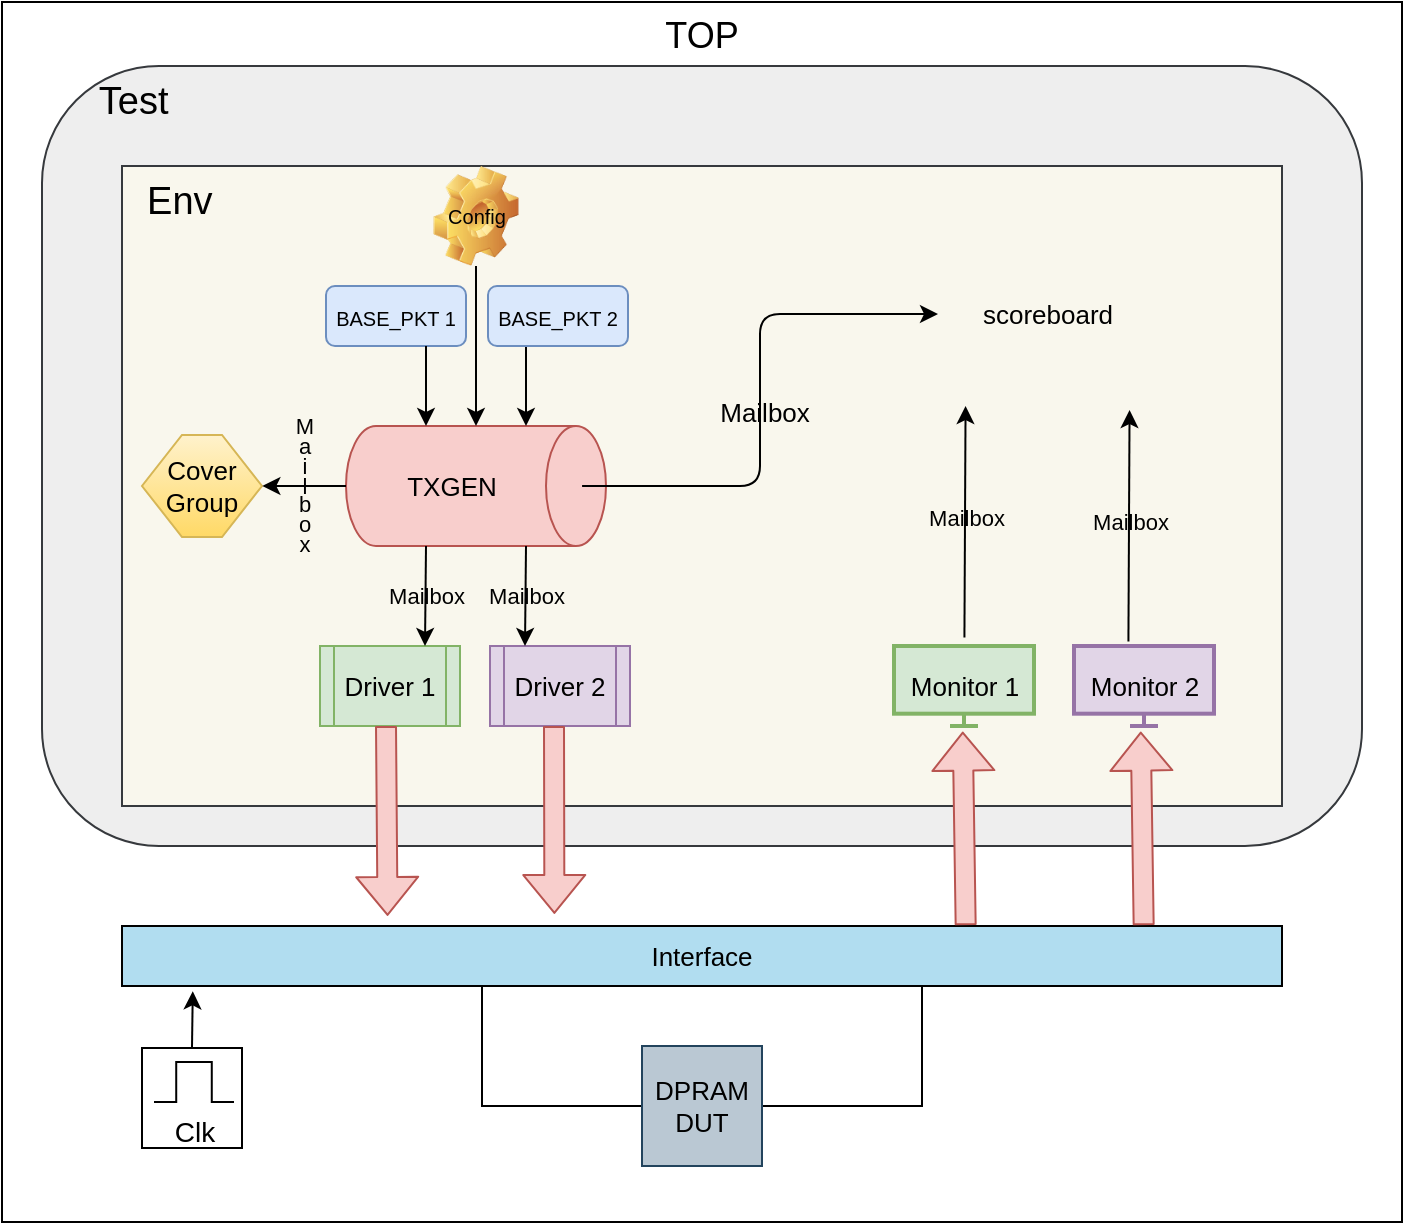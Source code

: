 <mxfile version="13.7.6" type="device"><diagram id="moSu4qt9Rn6UeRRbThV5" name="Page-1"><mxGraphModel dx="1038" dy="499" grid="1" gridSize="10" guides="1" tooltips="1" connect="1" arrows="1" fold="1" page="1" pageScale="1" pageWidth="850" pageHeight="1100" math="0" shadow="0"><root><mxCell id="0"/><mxCell id="1" parent="0"/><mxCell id="TKzRNfyfcQs3qqe__GJQ-1" value="TOP" style="rounded=0;whiteSpace=wrap;html=1;glass=0;labelBackgroundColor=none;fillColor=#FFFFFF;verticalAlign=top;fontSize=18;" vertex="1" parent="1"><mxGeometry x="70" y="158" width="700" height="610" as="geometry"/></mxCell><mxCell id="mp7V9gwr5khBF6NQS1Iq-50" value="" style="whiteSpace=wrap;html=1;aspect=fixed;labelBackgroundColor=none;strokeColor=#000000;fontSize=10;fontColor=#000000;align=left;" parent="1" vertex="1"><mxGeometry x="140" y="681" width="50" height="50" as="geometry"/></mxCell><mxCell id="mp7V9gwr5khBF6NQS1Iq-1" value="&amp;nbsp; &amp;nbsp; &amp;nbsp;Test" style="rounded=1;whiteSpace=wrap;html=1;verticalAlign=top;align=left;fontSize=19;fillColor=#eeeeee;strokeColor=#36393d;" parent="1" vertex="1"><mxGeometry x="90" y="190" width="660" height="390" as="geometry"/></mxCell><mxCell id="mp7V9gwr5khBF6NQS1Iq-2" value="&amp;nbsp; Env" style="rounded=0;whiteSpace=wrap;html=1;fontSize=19;align=left;verticalAlign=top;fillColor=#f9f7ed;strokeColor=#36393d;" parent="1" vertex="1"><mxGeometry x="130" y="240" width="580" height="320" as="geometry"/></mxCell><mxCell id="mp7V9gwr5khBF6NQS1Iq-3" value="&lt;font style=&quot;font-size: 13px;&quot;&gt;scoreboard&lt;/font&gt;" style="shape=image;html=1;verticalAlign=middle;verticalLabelPosition=middle;labelBackgroundColor=none;imageAspect=0;aspect=fixed;image=https://cdn3.iconfinder.com/data/icons/sport-free/24/Sport__Sport_Score_Table_Board_Game-128.png;fontSize=13;align=center;labelPosition=center;labelBorderColor=none;whiteSpace=wrap;horizontal=1;" parent="1" vertex="1"><mxGeometry x="538" y="259" width="110" height="110" as="geometry"/></mxCell><mxCell id="mp7V9gwr5khBF6NQS1Iq-4" value="&lt;font style=&quot;font-size: 10px&quot;&gt;BASE_PKT 1&lt;/font&gt;" style="rounded=1;whiteSpace=wrap;html=1;labelBackgroundColor=none;fontSize=13;align=center;fillColor=#dae8fc;strokeColor=#6c8ebf;" parent="1" vertex="1"><mxGeometry x="232" y="300" width="70" height="30" as="geometry"/></mxCell><mxCell id="mp7V9gwr5khBF6NQS1Iq-7" value="TXGEN" style="shape=cylinder3;whiteSpace=wrap;html=1;boundedLbl=1;backgroundOutline=1;size=15;labelBackgroundColor=none;fontSize=13;align=center;direction=south;fillColor=#f8cecc;strokeColor=#b85450;" parent="1" vertex="1"><mxGeometry x="242" y="370" width="130" height="60" as="geometry"/></mxCell><mxCell id="mp7V9gwr5khBF6NQS1Iq-8" value="Driver 1" style="shape=process;whiteSpace=wrap;html=1;backgroundOutline=1;labelBackgroundColor=none;fontSize=13;align=center;fillColor=#d5e8d4;strokeColor=#82b366;" parent="1" vertex="1"><mxGeometry x="229" y="480" width="70" height="40" as="geometry"/></mxCell><mxCell id="mp7V9gwr5khBF6NQS1Iq-9" value="Driver 2" style="shape=process;whiteSpace=wrap;html=1;backgroundOutline=1;labelBackgroundColor=none;fontSize=13;align=center;fillColor=#e1d5e7;strokeColor=#9673a6;" parent="1" vertex="1"><mxGeometry x="314" y="480" width="70" height="40" as="geometry"/></mxCell><mxCell id="mp7V9gwr5khBF6NQS1Iq-11" value="Interface" style="rounded=0;whiteSpace=wrap;html=1;labelBackgroundColor=none;fontSize=13;align=center;fillColor=#b1ddf0;" parent="1" vertex="1"><mxGeometry x="130" y="620" width="580" height="30" as="geometry"/></mxCell><mxCell id="mp7V9gwr5khBF6NQS1Iq-13" value="" style="shape=flexArrow;endArrow=classic;html=1;fontSize=13;fontColor=#000000;entryX=0.091;entryY=-0.167;entryDx=0;entryDy=0;entryPerimeter=0;fillColor=#f8cecc;strokeColor=#b85450;" parent="1" edge="1"><mxGeometry width="50" height="50" relative="1" as="geometry"><mxPoint x="262" y="520" as="sourcePoint"/><mxPoint x="262.78" y="614.99" as="targetPoint"/></mxGeometry></mxCell><mxCell id="mp7V9gwr5khBF6NQS1Iq-14" value="" style="shape=flexArrow;endArrow=classic;html=1;fontSize=13;fontColor=#000000;entryX=0.09;entryY=-0.167;entryDx=0;entryDy=0;entryPerimeter=0;fillColor=#f8cecc;strokeColor=#b85450;" parent="1" edge="1"><mxGeometry width="50" height="50" relative="1" as="geometry"><mxPoint x="346" y="520" as="sourcePoint"/><mxPoint x="346.2" y="613.99" as="targetPoint"/></mxGeometry></mxCell><mxCell id="mp7V9gwr5khBF6NQS1Iq-15" value="Monitor 1" style="html=1;verticalLabelPosition=middle;align=center;labelBackgroundColor=none;verticalAlign=middle;strokeWidth=2;strokeColor=#82b366;shadow=0;dashed=0;shape=mxgraph.ios7.icons.monitor;fontSize=13;labelPosition=center;fillColor=#d5e8d4;" parent="1" vertex="1"><mxGeometry x="516" y="480" width="70" height="40" as="geometry"/></mxCell><mxCell id="mp7V9gwr5khBF6NQS1Iq-16" value="Monitor 2" style="html=1;verticalLabelPosition=middle;align=center;labelBackgroundColor=none;verticalAlign=middle;strokeWidth=2;strokeColor=#9673a6;shadow=0;dashed=0;shape=mxgraph.ios7.icons.monitor;fontSize=13;labelPosition=center;fillColor=#e1d5e7;" parent="1" vertex="1"><mxGeometry x="606" y="480" width="70" height="40" as="geometry"/></mxCell><mxCell id="mp7V9gwr5khBF6NQS1Iq-17" value="" style="shape=flexArrow;endArrow=classic;html=1;fontSize=13;fontColor=#000000;exitX=0.648;exitY=0.02;exitDx=0;exitDy=0;exitPerimeter=0;shadow=0;sketch=0;endSize=6;startSize=6;entryX=0.491;entryY=1.095;entryDx=0;entryDy=0;entryPerimeter=0;fillColor=#f8cecc;strokeColor=#b85450;" parent="1" edge="1"><mxGeometry width="50" height="50" relative="1" as="geometry"><mxPoint x="551.84" y="619.6" as="sourcePoint"/><mxPoint x="550.37" y="522.8" as="targetPoint"/></mxGeometry></mxCell><mxCell id="mp7V9gwr5khBF6NQS1Iq-18" value="" style="shape=flexArrow;endArrow=classic;html=1;fontSize=13;fontColor=#000000;exitX=0.648;exitY=0.02;exitDx=0;exitDy=0;exitPerimeter=0;shadow=0;sketch=0;endSize=6;startSize=6;entryX=0.491;entryY=1.095;entryDx=0;entryDy=0;entryPerimeter=0;fillColor=#f8cecc;strokeColor=#b85450;" parent="1" edge="1"><mxGeometry width="50" height="50" relative="1" as="geometry"><mxPoint x="640.84" y="619.6" as="sourcePoint"/><mxPoint x="639.37" y="522.8" as="targetPoint"/></mxGeometry></mxCell><mxCell id="mp7V9gwr5khBF6NQS1Iq-19" value="" style="endArrow=classic;html=1;shadow=0;fontSize=13;fontColor=#000000;entryX=0;entryY=0;entryDx=0;entryDy=90;entryPerimeter=0;" parent="1" target="mp7V9gwr5khBF6NQS1Iq-7" edge="1"><mxGeometry width="50" height="50" relative="1" as="geometry"><mxPoint x="282" y="330" as="sourcePoint"/><mxPoint x="542" y="450" as="targetPoint"/></mxGeometry></mxCell><mxCell id="mp7V9gwr5khBF6NQS1Iq-20" value="" style="endArrow=classic;html=1;shadow=0;fontSize=13;fontColor=#000000;entryX=0;entryY=0;entryDx=0;entryDy=40;entryPerimeter=0;" parent="1" target="mp7V9gwr5khBF6NQS1Iq-7" edge="1"><mxGeometry width="50" height="50" relative="1" as="geometry"><mxPoint x="332" y="330" as="sourcePoint"/><mxPoint x="542" y="450" as="targetPoint"/></mxGeometry></mxCell><mxCell id="mp7V9gwr5khBF6NQS1Iq-21" value="&lt;font style=&quot;font-size: 10px&quot;&gt;BASE_PKT 2&lt;/font&gt;" style="rounded=1;whiteSpace=wrap;html=1;labelBackgroundColor=none;fontSize=13;align=center;fillColor=#dae8fc;strokeColor=#6c8ebf;" parent="1" vertex="1"><mxGeometry x="313" y="300" width="70" height="30" as="geometry"/></mxCell><mxCell id="mp7V9gwr5khBF6NQS1Iq-22" value="" style="endArrow=classic;html=1;shadow=0;fontSize=13;fontColor=#000000;entryX=0.75;entryY=0;entryDx=0;entryDy=0;exitX=1;exitY=0;exitDx=0;exitDy=90;exitPerimeter=0;" parent="1" source="mp7V9gwr5khBF6NQS1Iq-7" target="mp7V9gwr5khBF6NQS1Iq-8" edge="1"><mxGeometry relative="1" as="geometry"><mxPoint x="284" y="440" as="sourcePoint"/><mxPoint x="274.5" y="480" as="targetPoint"/></mxGeometry></mxCell><mxCell id="mp7V9gwr5khBF6NQS1Iq-23" value="Mailbox" style="edgeLabel;resizable=0;html=1;align=center;verticalAlign=middle;labelBackgroundColor=none;" parent="mp7V9gwr5khBF6NQS1Iq-22" connectable="0" vertex="1"><mxGeometry relative="1" as="geometry"/></mxCell><mxCell id="mp7V9gwr5khBF6NQS1Iq-24" value="" style="endArrow=classic;html=1;shadow=0;fontSize=13;fontColor=#000000;exitX=1;exitY=0;exitDx=0;exitDy=40;exitPerimeter=0;entryX=0.25;entryY=0;entryDx=0;entryDy=0;" parent="1" source="mp7V9gwr5khBF6NQS1Iq-7" target="mp7V9gwr5khBF6NQS1Iq-9" edge="1"><mxGeometry relative="1" as="geometry"><mxPoint x="348" y="428" as="sourcePoint"/><mxPoint x="348" y="480" as="targetPoint"/></mxGeometry></mxCell><mxCell id="mp7V9gwr5khBF6NQS1Iq-25" value="Mailbox" style="edgeLabel;resizable=0;html=1;align=center;verticalAlign=middle;labelBackgroundColor=none;" parent="mp7V9gwr5khBF6NQS1Iq-24" connectable="0" vertex="1"><mxGeometry relative="1" as="geometry"/></mxCell><mxCell id="mp7V9gwr5khBF6NQS1Iq-26" value="" style="endArrow=classic;html=1;shadow=0;fontSize=13;fontColor=#000000;entryX=0.25;entryY=1;entryDx=0;entryDy=0;exitX=0.503;exitY=-0.105;exitDx=0;exitDy=0;exitPerimeter=0;labelBackgroundColor=none;" parent="1" source="mp7V9gwr5khBF6NQS1Iq-15" edge="1"><mxGeometry relative="1" as="geometry"><mxPoint x="552" y="470" as="sourcePoint"/><mxPoint x="551.78" y="360" as="targetPoint"/></mxGeometry></mxCell><mxCell id="mp7V9gwr5khBF6NQS1Iq-27" value="Mailbox" style="edgeLabel;resizable=0;html=1;align=center;verticalAlign=middle;labelBackgroundColor=none;" parent="mp7V9gwr5khBF6NQS1Iq-26" connectable="0" vertex="1"><mxGeometry relative="1" as="geometry"><mxPoint y="-2" as="offset"/></mxGeometry></mxCell><mxCell id="mp7V9gwr5khBF6NQS1Iq-33" value="" style="endArrow=classic;html=1;shadow=0;fontSize=13;fontColor=#000000;entryX=0.25;entryY=1;entryDx=0;entryDy=0;exitX=0.503;exitY=-0.105;exitDx=0;exitDy=0;exitPerimeter=0;" parent="1" edge="1"><mxGeometry relative="1" as="geometry"><mxPoint x="633.21" y="477.8" as="sourcePoint"/><mxPoint x="633.78" y="362" as="targetPoint"/></mxGeometry></mxCell><mxCell id="mp7V9gwr5khBF6NQS1Iq-34" value="Mailbox" style="edgeLabel;resizable=0;html=1;align=center;verticalAlign=middle;labelBackgroundColor=none;" parent="mp7V9gwr5khBF6NQS1Iq-33" connectable="0" vertex="1"><mxGeometry relative="1" as="geometry"><mxPoint y="-2" as="offset"/></mxGeometry></mxCell><mxCell id="mp7V9gwr5khBF6NQS1Iq-35" value="" style="rounded=0;whiteSpace=wrap;html=1;labelBackgroundColor=none;fontSize=13;align=left;" parent="1" vertex="1"><mxGeometry x="310" y="650" width="220" height="60" as="geometry"/></mxCell><mxCell id="mp7V9gwr5khBF6NQS1Iq-37" value="DPRAM&lt;br&gt;DUT" style="whiteSpace=wrap;html=1;aspect=fixed;labelBackgroundColor=none;strokeColor=#23445d;fontSize=13;align=center;fillColor=#bac8d3;" parent="1" vertex="1"><mxGeometry x="390" y="680" width="60" height="60" as="geometry"/></mxCell><mxCell id="mp7V9gwr5khBF6NQS1Iq-38" value="Cover&lt;br&gt;Group" style="shape=hexagon;perimeter=hexagonPerimeter2;whiteSpace=wrap;html=1;fixedSize=1;labelBackgroundColor=none;strokeColor=#d6b656;fontSize=13;align=center;fillColor=#fff2cc;gradientColor=#ffd966;" parent="1" vertex="1"><mxGeometry x="140" y="374.5" width="60" height="51" as="geometry"/></mxCell><mxCell id="mp7V9gwr5khBF6NQS1Iq-39" value="" style="endArrow=classic;html=1;shadow=0;fontSize=13;fontColor=#000000;entryX=0.121;entryY=0.5;entryDx=0;entryDy=0;exitX=0.5;exitY=1;exitDx=0;exitDy=0;exitPerimeter=0;entryPerimeter=0;" parent="1" source="mp7V9gwr5khBF6NQS1Iq-7" target="mp7V9gwr5khBF6NQS1Iq-2" edge="1"><mxGeometry relative="1" as="geometry"><mxPoint x="292" y="440" as="sourcePoint"/><mxPoint x="291.5" y="490" as="targetPoint"/></mxGeometry></mxCell><mxCell id="mp7V9gwr5khBF6NQS1Iq-40" value="&lt;p style=&quot;line-height: 90%&quot;&gt;M&lt;br&gt;a&lt;br&gt;i&lt;br&gt;l&lt;br&gt;b&lt;br&gt;o&lt;br&gt;x&lt;/p&gt;" style="edgeLabel;resizable=0;html=1;align=center;verticalAlign=middle;labelBackgroundColor=none;" parent="mp7V9gwr5khBF6NQS1Iq-39" connectable="0" vertex="1"><mxGeometry relative="1" as="geometry"/></mxCell><mxCell id="mp7V9gwr5khBF6NQS1Iq-43" value="" style="edgeStyle=elbowEdgeStyle;elbow=horizontal;endArrow=classic;html=1;shadow=0;fontSize=13;fontColor=#000000;exitX=0.5;exitY=0.092;exitDx=0;exitDy=0;exitPerimeter=0;" parent="1" source="mp7V9gwr5khBF6NQS1Iq-7" target="mp7V9gwr5khBF6NQS1Iq-3" edge="1"><mxGeometry width="50" height="50" relative="1" as="geometry"><mxPoint x="420" y="410" as="sourcePoint"/><mxPoint x="470" y="360" as="targetPoint"/></mxGeometry></mxCell><mxCell id="mp7V9gwr5khBF6NQS1Iq-44" value="Mailbox" style="edgeLabel;html=1;align=center;verticalAlign=middle;resizable=0;points=[];fontSize=13;fontColor=#000000;labelBackgroundColor=none;" parent="mp7V9gwr5khBF6NQS1Iq-43" vertex="1" connectable="0"><mxGeometry x="-0.326" y="19" relative="1" as="geometry"><mxPoint x="21" y="-37" as="offset"/></mxGeometry></mxCell><mxCell id="mp7V9gwr5khBF6NQS1Iq-47" value="Config" style="image;html=1;image=img/lib/clip_art/general/Gear_128x128.png;labelBackgroundColor=none;strokeColor=#000000;fontSize=10;fontColor=#000000;align=center;labelPosition=center;verticalLabelPosition=middle;verticalAlign=middle;" parent="1" vertex="1"><mxGeometry x="282" y="240" width="50" height="50" as="geometry"/></mxCell><mxCell id="mp7V9gwr5khBF6NQS1Iq-48" value="" style="endArrow=classic;html=1;shadow=0;fontSize=10;fontColor=#000000;exitX=0.5;exitY=1;exitDx=0;exitDy=0;" parent="1" source="mp7V9gwr5khBF6NQS1Iq-47" target="mp7V9gwr5khBF6NQS1Iq-7" edge="1"><mxGeometry width="50" height="50" relative="1" as="geometry"><mxPoint x="410" y="490" as="sourcePoint"/><mxPoint x="460" y="440" as="targetPoint"/></mxGeometry></mxCell><mxCell id="mp7V9gwr5khBF6NQS1Iq-49" value="&lt;font style=&quot;font-size: 14px&quot;&gt;Clk&lt;/font&gt;" style="pointerEvents=1;verticalLabelPosition=bottom;shadow=0;dashed=0;align=center;html=1;verticalAlign=top;shape=mxgraph.electrical.waveforms.pulse_1;labelBackgroundColor=none;strokeColor=#000000;fontSize=10;fontColor=#000000;" parent="1" vertex="1"><mxGeometry x="146" y="688" width="40" height="20" as="geometry"/></mxCell><mxCell id="mp7V9gwr5khBF6NQS1Iq-52" value="" style="endArrow=classic;html=1;shadow=0;fontSize=10;fontColor=#000000;exitX=0.5;exitY=0;exitDx=0;exitDy=0;entryX=0.061;entryY=1.088;entryDx=0;entryDy=0;entryPerimeter=0;" parent="1" source="mp7V9gwr5khBF6NQS1Iq-50" target="mp7V9gwr5khBF6NQS1Iq-11" edge="1"><mxGeometry width="50" height="50" relative="1" as="geometry"><mxPoint x="600" y="660" as="sourcePoint"/><mxPoint x="650" y="610" as="targetPoint"/></mxGeometry></mxCell></root></mxGraphModel></diagram></mxfile>